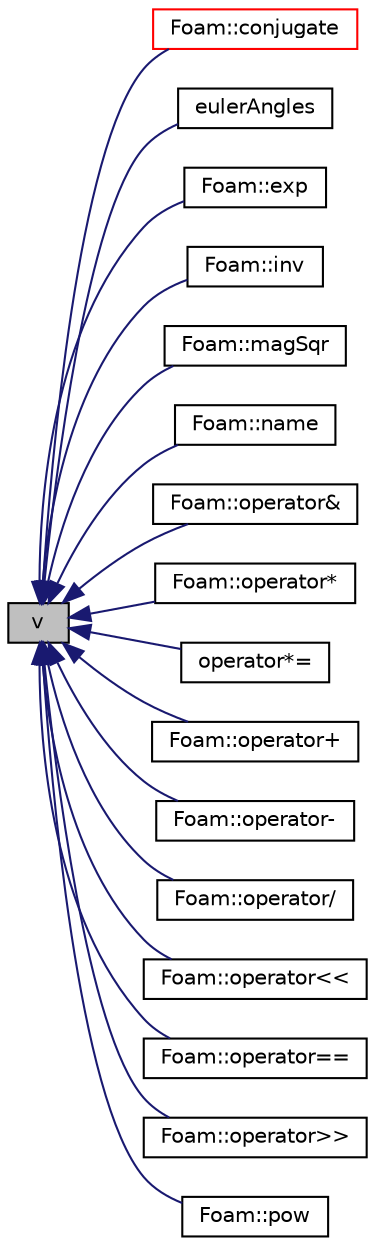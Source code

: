 digraph "v"
{
  bgcolor="transparent";
  edge [fontname="Helvetica",fontsize="10",labelfontname="Helvetica",labelfontsize="10"];
  node [fontname="Helvetica",fontsize="10",shape=record];
  rankdir="LR";
  Node1 [label="v",height=0.2,width=0.4,color="black", fillcolor="grey75", style="filled", fontcolor="black"];
  Node1 -> Node2 [dir="back",color="midnightblue",fontsize="10",style="solid",fontname="Helvetica"];
  Node2 [label="Foam::conjugate",height=0.2,width=0.4,color="red",URL="$a10725.html#ad09d60e9d059b4444d1c703dd7f19ea5",tooltip="Return the conjugate of the given quaternion. "];
  Node1 -> Node3 [dir="back",color="midnightblue",fontsize="10",style="solid",fontname="Helvetica"];
  Node3 [label="eulerAngles",height=0.2,width=0.4,color="black",URL="$a02051.html#a72316836db2a6ee1985e7cf7c54bc2ce",tooltip="Return a vector of euler angles (rotations in radians about. "];
  Node1 -> Node4 [dir="back",color="midnightblue",fontsize="10",style="solid",fontname="Helvetica"];
  Node4 [label="Foam::exp",height=0.2,width=0.4,color="black",URL="$a10725.html#a733c206623204e615acf6b84cd41b911",tooltip="Exponent of a quaternion. "];
  Node1 -> Node5 [dir="back",color="midnightblue",fontsize="10",style="solid",fontname="Helvetica"];
  Node5 [label="Foam::inv",height=0.2,width=0.4,color="black",URL="$a10725.html#a0309a86559573a27aeb5a706f9fe7b02",tooltip="Return the inverse of the given quaternion. "];
  Node1 -> Node6 [dir="back",color="midnightblue",fontsize="10",style="solid",fontname="Helvetica"];
  Node6 [label="Foam::magSqr",height=0.2,width=0.4,color="black",URL="$a10725.html#a79fff2d5f6b6ad747d1e857a91871714"];
  Node1 -> Node7 [dir="back",color="midnightblue",fontsize="10",style="solid",fontname="Helvetica"];
  Node7 [label="Foam::name",height=0.2,width=0.4,color="black",URL="$a10725.html#a4450437b1718a3a13fafc63a525e7ce3",tooltip="Return a string representation of a quaternion. "];
  Node1 -> Node8 [dir="back",color="midnightblue",fontsize="10",style="solid",fontname="Helvetica"];
  Node8 [label="Foam::operator&",height=0.2,width=0.4,color="black",URL="$a10725.html#a9e6e079402fabe202dd3ef3c01e33d2f"];
  Node1 -> Node9 [dir="back",color="midnightblue",fontsize="10",style="solid",fontname="Helvetica"];
  Node9 [label="Foam::operator*",height=0.2,width=0.4,color="black",URL="$a10725.html#a1a97802e4a7d20b0101b21b94baec802"];
  Node1 -> Node10 [dir="back",color="midnightblue",fontsize="10",style="solid",fontname="Helvetica"];
  Node10 [label="operator*=",height=0.2,width=0.4,color="black",URL="$a02051.html#a8627cfb3833e85a679dcfbeacb13c5b3"];
  Node1 -> Node11 [dir="back",color="midnightblue",fontsize="10",style="solid",fontname="Helvetica"];
  Node11 [label="Foam::operator+",height=0.2,width=0.4,color="black",URL="$a10725.html#a46c9cab4fef0262c77e300ac44182fc7"];
  Node1 -> Node12 [dir="back",color="midnightblue",fontsize="10",style="solid",fontname="Helvetica"];
  Node12 [label="Foam::operator-",height=0.2,width=0.4,color="black",URL="$a10725.html#a94fd88bca6e309854ca0ed64fd00e704"];
  Node1 -> Node13 [dir="back",color="midnightblue",fontsize="10",style="solid",fontname="Helvetica"];
  Node13 [label="Foam::operator/",height=0.2,width=0.4,color="black",URL="$a10725.html#a0932249ae3d87d3601be0b57a117bfff"];
  Node1 -> Node14 [dir="back",color="midnightblue",fontsize="10",style="solid",fontname="Helvetica"];
  Node14 [label="Foam::operator\<\<",height=0.2,width=0.4,color="black",URL="$a10725.html#a003e5f26ff4e9ffeccd2a7b20c29a652"];
  Node1 -> Node15 [dir="back",color="midnightblue",fontsize="10",style="solid",fontname="Helvetica"];
  Node15 [label="Foam::operator==",height=0.2,width=0.4,color="black",URL="$a10725.html#a8e02206e54fe065ca7085cc02bad260b"];
  Node1 -> Node16 [dir="back",color="midnightblue",fontsize="10",style="solid",fontname="Helvetica"];
  Node16 [label="Foam::operator\>\>",height=0.2,width=0.4,color="black",URL="$a10725.html#a15eae71511e774e10007c7275425a944"];
  Node1 -> Node17 [dir="back",color="midnightblue",fontsize="10",style="solid",fontname="Helvetica"];
  Node17 [label="Foam::pow",height=0.2,width=0.4,color="black",URL="$a10725.html#ad204fcf4c745d7611215c46831dc9aad",tooltip="Power of a quaternion. "];
}
